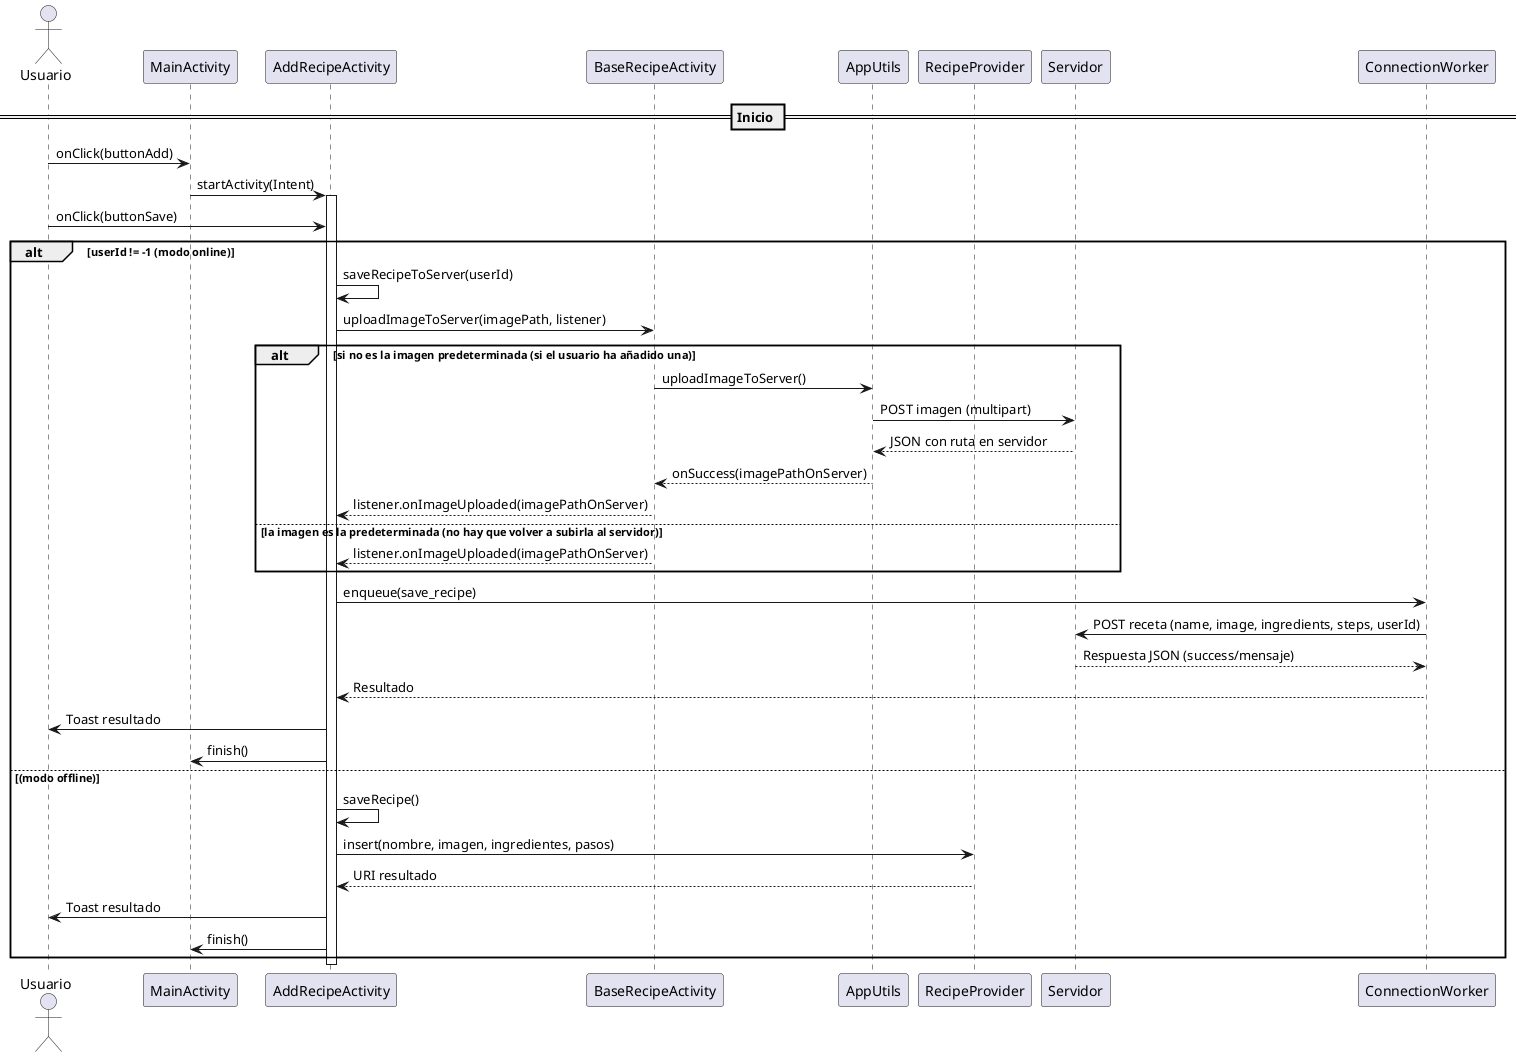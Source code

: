 @startuml
actor Usuario
participant "MainActivity" as Main
participant "AddRecipeActivity" as Add
participant "BaseRecipeActivity" as Base
participant "AppUtils" as Utils
participant "RecipeProvider" as DB
participant "Servidor" as Server
participant "ConnectionWorker" as WM

== Inicio ==
Usuario -> Main : onClick(buttonAdd)
Main -> Add : startActivity(Intent)

activate Add

Usuario -> Add : onClick(buttonSave)

alt userId != -1 (modo online)
    Add -> Add : saveRecipeToServer(userId)
    Add -> Base : uploadImageToServer(imagePath, listener)

    alt si no es la imagen predeterminada (si el usuario ha añadido una)
        Base -> Utils : uploadImageToServer()
        Utils -> Server : POST imagen (multipart)
        Server --> Utils : JSON con ruta en servidor
        Utils --> Base : onSuccess(imagePathOnServer)
        Base --> Add : listener.onImageUploaded(imagePathOnServer)
    else la imagen es la predeterminada (no hay que volver a subirla al servidor)
        Base --> Add : listener.onImageUploaded(imagePathOnServer)
    end

    Add -> WM : enqueue(save_recipe)
    WM -> Server : POST receta (name, image, ingredients, steps, userId)
    Server --> WM : Respuesta JSON (success/mensaje)
    WM --> Add : Resultado
    Add -> Usuario : Toast resultado
    Add -> Main : finish()
else (modo offline)
    Add -> Add : saveRecipe()
    Add -> DB : insert(nombre, imagen, ingredientes, pasos)
    DB --> Add : URI resultado
    Add -> Usuario : Toast resultado
    Add -> Main : finish()
end
deactivate Add
@enduml
